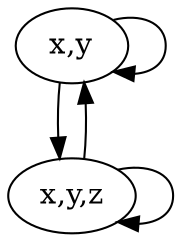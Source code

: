 digraph Figure5 {
node[shape=oval];
1[label="x,y"];
node[shape=oval];
2[label="x,y,z"];
1->2;
2->2;
2->1;
1->1;
}
